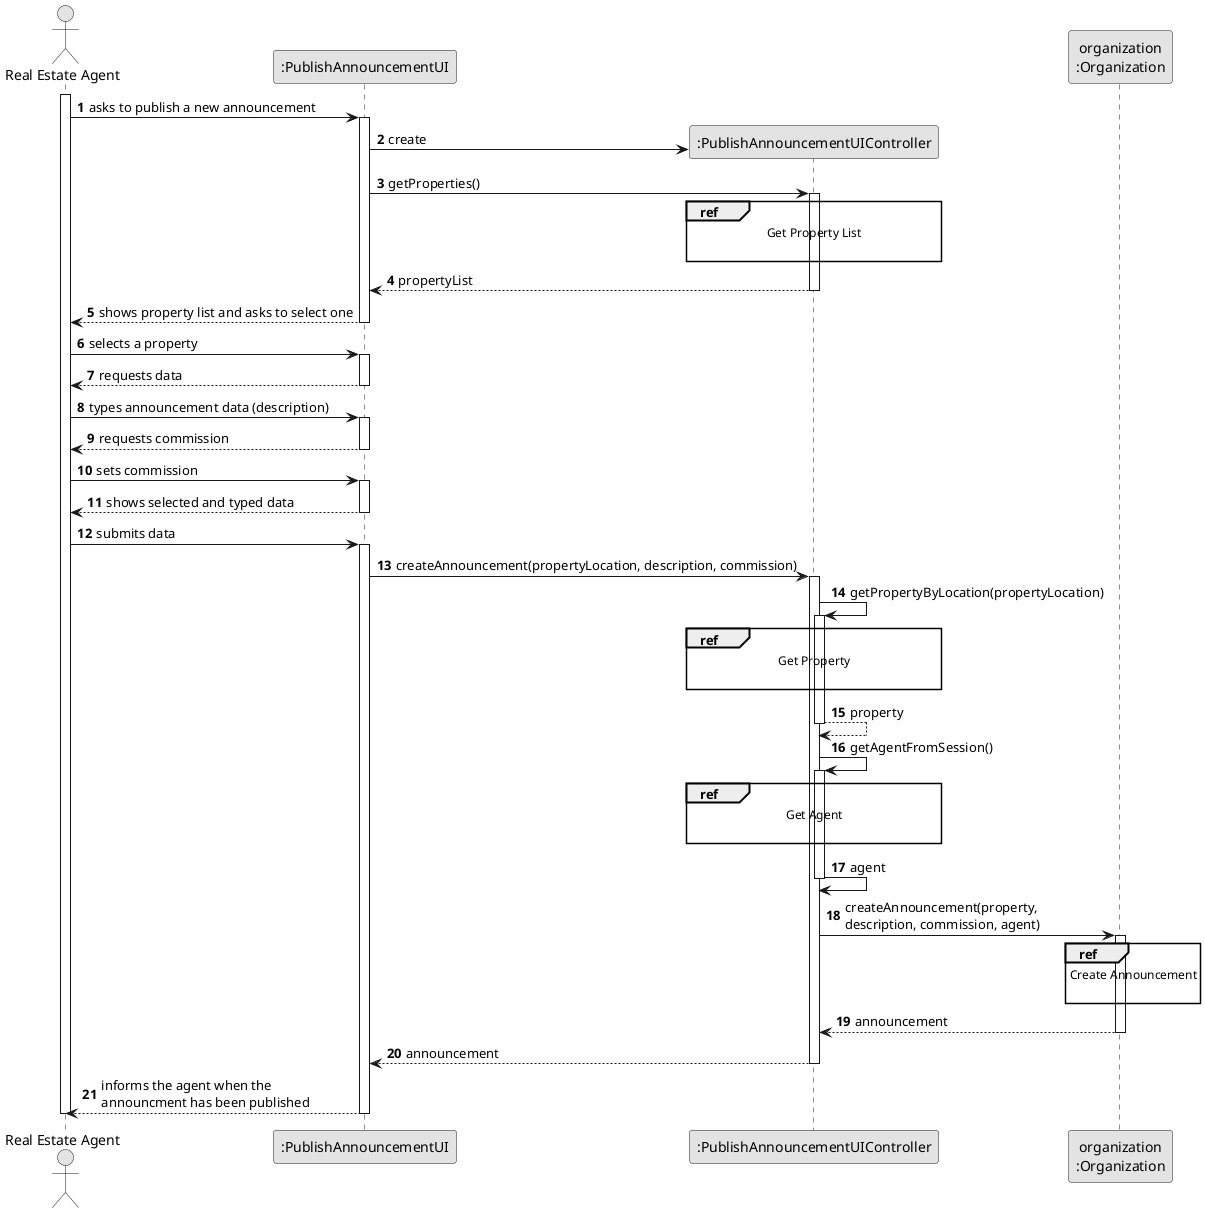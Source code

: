 @startuml
skinparam monochrome true
skinparam packageStyle rectangle
skinparam shadowing false

autonumber

'hide footbox
actor "Real Estate Agent" as ADM
participant ":PublishAnnouncementUI" as UI
participant ":PublishAnnouncementUIController" as CTRL
participant "organization\n:Organization" as ORG

activate ADM

    ADM -> UI : asks to publish a new announcement

    activate UI

        UI -> CTRL** : create
        UI -> CTRL : getProperties()
        ref over CTRL
            Get Property List

        end ref

        activate CTRL

            CTRL --> UI : propertyList
        deactivate CTRL

        UI --> ADM : shows property list and asks to select one
    deactivate UI

    ADM -> UI : selects a property
    activate UI

        UI --> ADM : requests data
    deactivate UI

    ADM -> UI : types announcement data (description)
    activate UI

        UI --> ADM : requests commission
    deactivate UI

    ADM -> UI : sets commission
    activate UI

        UI ---> ADM : shows selected and typed data
        deactivate UI

    ADM -> UI : submits data
    activate UI

        UI -> CTRL : createAnnouncement(propertyLocation, description, commission)
        activate CTRL

            CTRL -> CTRL : getPropertyByLocation(propertyLocation)
            activate CTRL

                ref over CTRL
                    Get Property

                end ref

                CTRL --> CTRL : property
            deactivate CTRL

            CTRL -> CTRL : getAgentFromSession()
            activate CTRL

                ref over CTRL
                    Get Agent

                end ref
                CTRL -> CTRL : agent
            deactivate CTRL

            CTRL -> ORG: createAnnouncement(property, \ndescription, commission, agent)
            activate ORG

                ref over ORG
                    Create Announcement

                end

                ORG --> CTRL : announcement
            deactivate ORG

            CTRL --> UI: announcement
            deactivate CTRL
            UI --> ADM: informs the agent when the \nannouncment has been published
    deactivate UI

deactivate ADM

@enduml